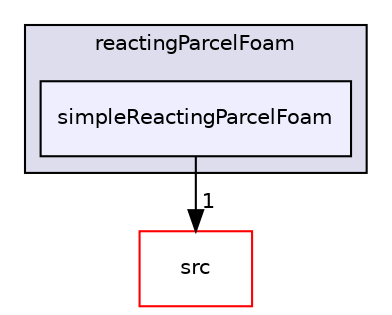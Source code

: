 digraph "applications/solvers/lagrangian/reactingParcelFoam/simpleReactingParcelFoam" {
  bgcolor=transparent;
  compound=true
  node [ fontsize="10", fontname="Helvetica"];
  edge [ labelfontsize="10", labelfontname="Helvetica"];
  subgraph clusterdir_8821b214d5324b706eee8ea34602208f {
    graph [ bgcolor="#ddddee", pencolor="black", label="reactingParcelFoam" fontname="Helvetica", fontsize="10", URL="dir_8821b214d5324b706eee8ea34602208f.html"]
  dir_946a627b18ef4a470f0ea3672db0a69d [shape=box, label="simpleReactingParcelFoam", style="filled", fillcolor="#eeeeff", pencolor="black", URL="dir_946a627b18ef4a470f0ea3672db0a69d.html"];
  }
  dir_68267d1309a1af8e8297ef4c3efbcdba [shape=box label="src" color="red" URL="dir_68267d1309a1af8e8297ef4c3efbcdba.html"];
  dir_946a627b18ef4a470f0ea3672db0a69d->dir_68267d1309a1af8e8297ef4c3efbcdba [headlabel="1", labeldistance=1.5 headhref="dir_000052_000736.html"];
}
